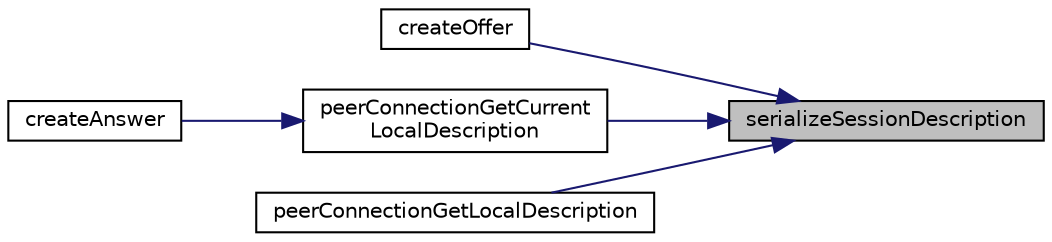 digraph "serializeSessionDescription"
{
 // LATEX_PDF_SIZE
  edge [fontname="Helvetica",fontsize="10",labelfontname="Helvetica",labelfontsize="10"];
  node [fontname="Helvetica",fontsize="10",shape=record];
  rankdir="RL";
  Node1 [label="serializeSessionDescription",height=0.2,width=0.4,color="black", fillcolor="grey75", style="filled", fontcolor="black",tooltip=" "];
  Node1 -> Node2 [dir="back",color="midnightblue",fontsize="10",style="solid",fontname="Helvetica"];
  Node2 [label="createOffer",height=0.2,width=0.4,color="black", fillcolor="white", style="filled",URL="$group__PublicMemberFunctions.html#ga1779d268b0993835d80f0948281e2274",tooltip="Populate the provided answer that contains an RFC 3264 offer with the supported configurations for th..."];
  Node1 -> Node3 [dir="back",color="midnightblue",fontsize="10",style="solid",fontname="Helvetica"];
  Node3 [label="peerConnectionGetCurrent\lLocalDescription",height=0.2,width=0.4,color="black", fillcolor="white", style="filled",URL="$group__PublicMemberFunctions.html#ga19dfcbdcf4d136b56ce366fe2fb9bfb3",tooltip=" "];
  Node3 -> Node4 [dir="back",color="midnightblue",fontsize="10",style="solid",fontname="Helvetica"];
  Node4 [label="createAnswer",height=0.2,width=0.4,color="black", fillcolor="white", style="filled",URL="$group__PublicMemberFunctions.html#ga7dc5ad4eb5cc7e000396547279108d9b",tooltip="Populate the provided answer that contains an RFC 3264 answer with the supported configurations for t..."];
  Node1 -> Node5 [dir="back",color="midnightblue",fontsize="10",style="solid",fontname="Helvetica"];
  Node5 [label="peerConnectionGetLocalDescription",height=0.2,width=0.4,color="black", fillcolor="white", style="filled",URL="$group__PublicMemberFunctions.html#gaa1940a0ddabf41c445b55f1317476e96",tooltip=" "];
}
